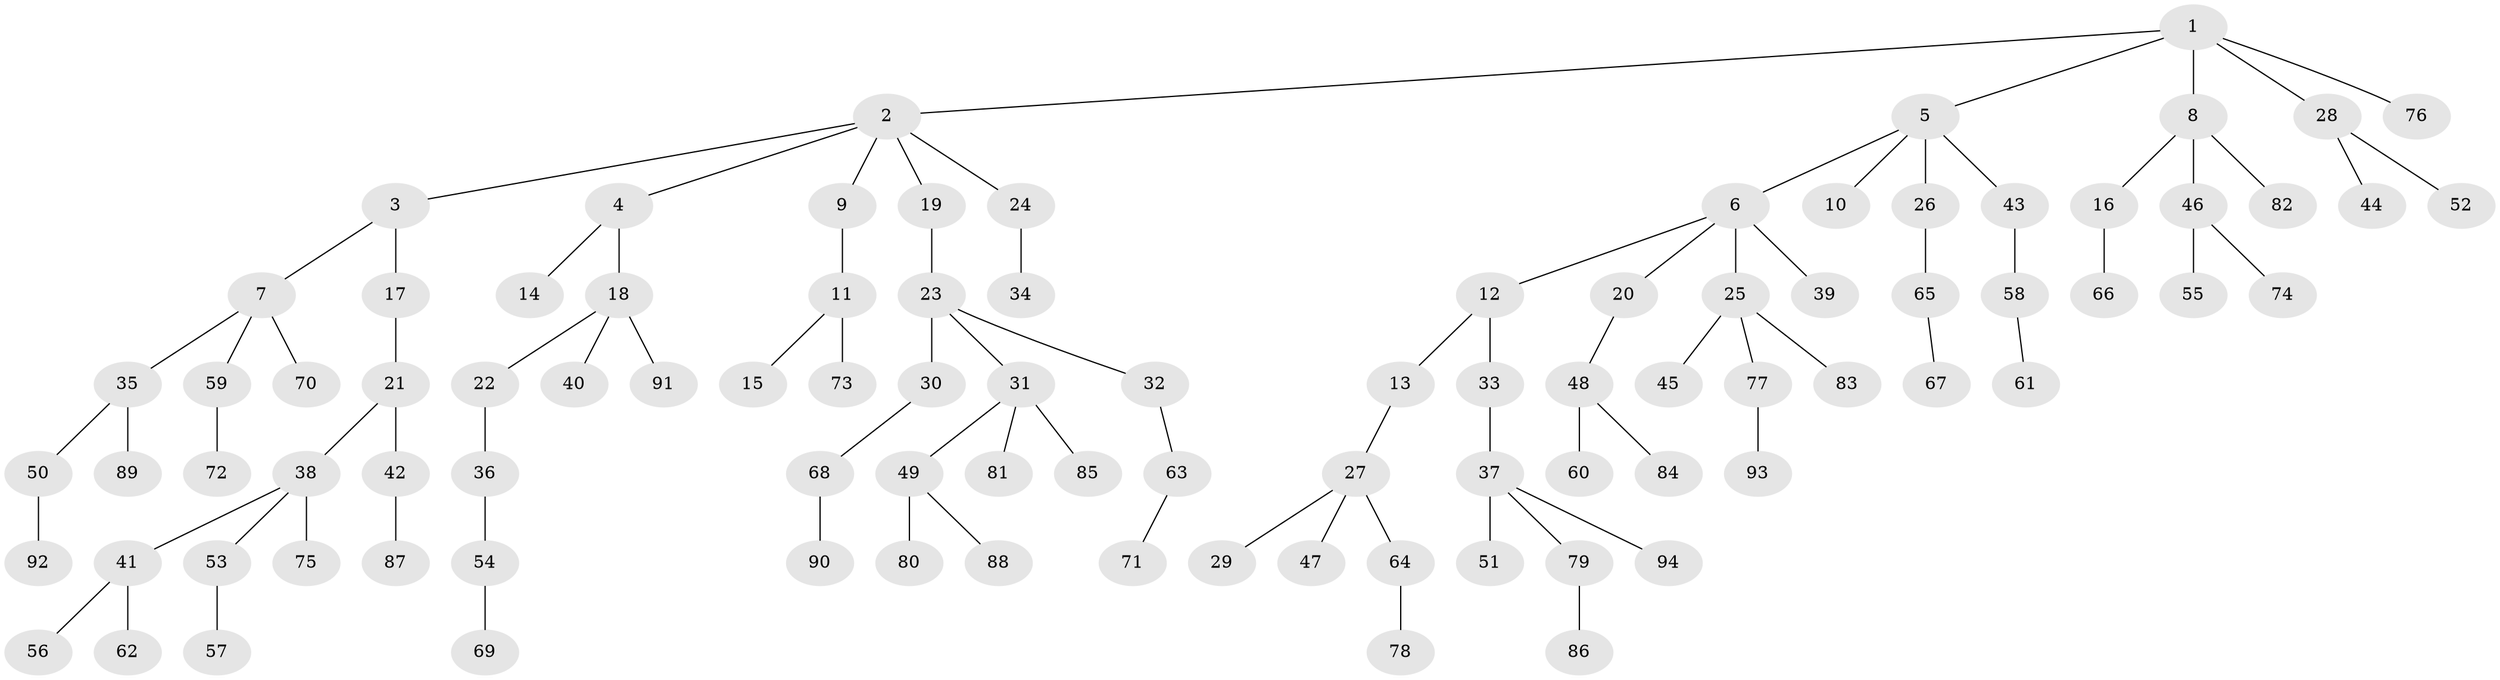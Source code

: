 // coarse degree distribution, {6: 0.017543859649122806, 3: 0.19298245614035087, 2: 0.2807017543859649, 4: 0.07017543859649122, 1: 0.43859649122807015}
// Generated by graph-tools (version 1.1) at 2025/37/03/04/25 23:37:23]
// undirected, 94 vertices, 93 edges
graph export_dot {
  node [color=gray90,style=filled];
  1;
  2;
  3;
  4;
  5;
  6;
  7;
  8;
  9;
  10;
  11;
  12;
  13;
  14;
  15;
  16;
  17;
  18;
  19;
  20;
  21;
  22;
  23;
  24;
  25;
  26;
  27;
  28;
  29;
  30;
  31;
  32;
  33;
  34;
  35;
  36;
  37;
  38;
  39;
  40;
  41;
  42;
  43;
  44;
  45;
  46;
  47;
  48;
  49;
  50;
  51;
  52;
  53;
  54;
  55;
  56;
  57;
  58;
  59;
  60;
  61;
  62;
  63;
  64;
  65;
  66;
  67;
  68;
  69;
  70;
  71;
  72;
  73;
  74;
  75;
  76;
  77;
  78;
  79;
  80;
  81;
  82;
  83;
  84;
  85;
  86;
  87;
  88;
  89;
  90;
  91;
  92;
  93;
  94;
  1 -- 2;
  1 -- 5;
  1 -- 8;
  1 -- 28;
  1 -- 76;
  2 -- 3;
  2 -- 4;
  2 -- 9;
  2 -- 19;
  2 -- 24;
  3 -- 7;
  3 -- 17;
  4 -- 14;
  4 -- 18;
  5 -- 6;
  5 -- 10;
  5 -- 26;
  5 -- 43;
  6 -- 12;
  6 -- 20;
  6 -- 25;
  6 -- 39;
  7 -- 35;
  7 -- 59;
  7 -- 70;
  8 -- 16;
  8 -- 46;
  8 -- 82;
  9 -- 11;
  11 -- 15;
  11 -- 73;
  12 -- 13;
  12 -- 33;
  13 -- 27;
  16 -- 66;
  17 -- 21;
  18 -- 22;
  18 -- 40;
  18 -- 91;
  19 -- 23;
  20 -- 48;
  21 -- 38;
  21 -- 42;
  22 -- 36;
  23 -- 30;
  23 -- 31;
  23 -- 32;
  24 -- 34;
  25 -- 45;
  25 -- 77;
  25 -- 83;
  26 -- 65;
  27 -- 29;
  27 -- 47;
  27 -- 64;
  28 -- 44;
  28 -- 52;
  30 -- 68;
  31 -- 49;
  31 -- 81;
  31 -- 85;
  32 -- 63;
  33 -- 37;
  35 -- 50;
  35 -- 89;
  36 -- 54;
  37 -- 51;
  37 -- 79;
  37 -- 94;
  38 -- 41;
  38 -- 53;
  38 -- 75;
  41 -- 56;
  41 -- 62;
  42 -- 87;
  43 -- 58;
  46 -- 55;
  46 -- 74;
  48 -- 60;
  48 -- 84;
  49 -- 80;
  49 -- 88;
  50 -- 92;
  53 -- 57;
  54 -- 69;
  58 -- 61;
  59 -- 72;
  63 -- 71;
  64 -- 78;
  65 -- 67;
  68 -- 90;
  77 -- 93;
  79 -- 86;
}
